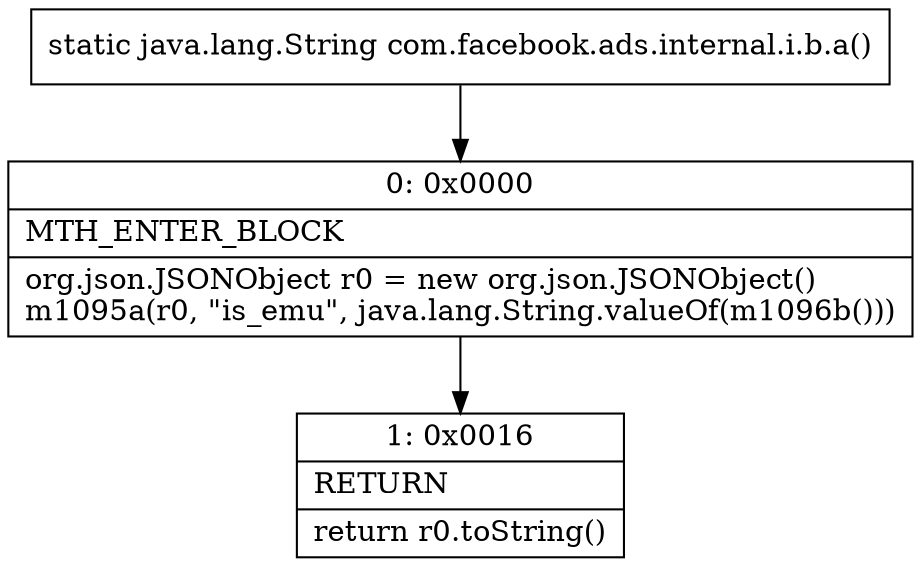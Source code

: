 digraph "CFG forcom.facebook.ads.internal.i.b.a()Ljava\/lang\/String;" {
Node_0 [shape=record,label="{0\:\ 0x0000|MTH_ENTER_BLOCK\l|org.json.JSONObject r0 = new org.json.JSONObject()\lm1095a(r0, \"is_emu\", java.lang.String.valueOf(m1096b()))\l}"];
Node_1 [shape=record,label="{1\:\ 0x0016|RETURN\l|return r0.toString()\l}"];
MethodNode[shape=record,label="{static java.lang.String com.facebook.ads.internal.i.b.a() }"];
MethodNode -> Node_0;
Node_0 -> Node_1;
}

